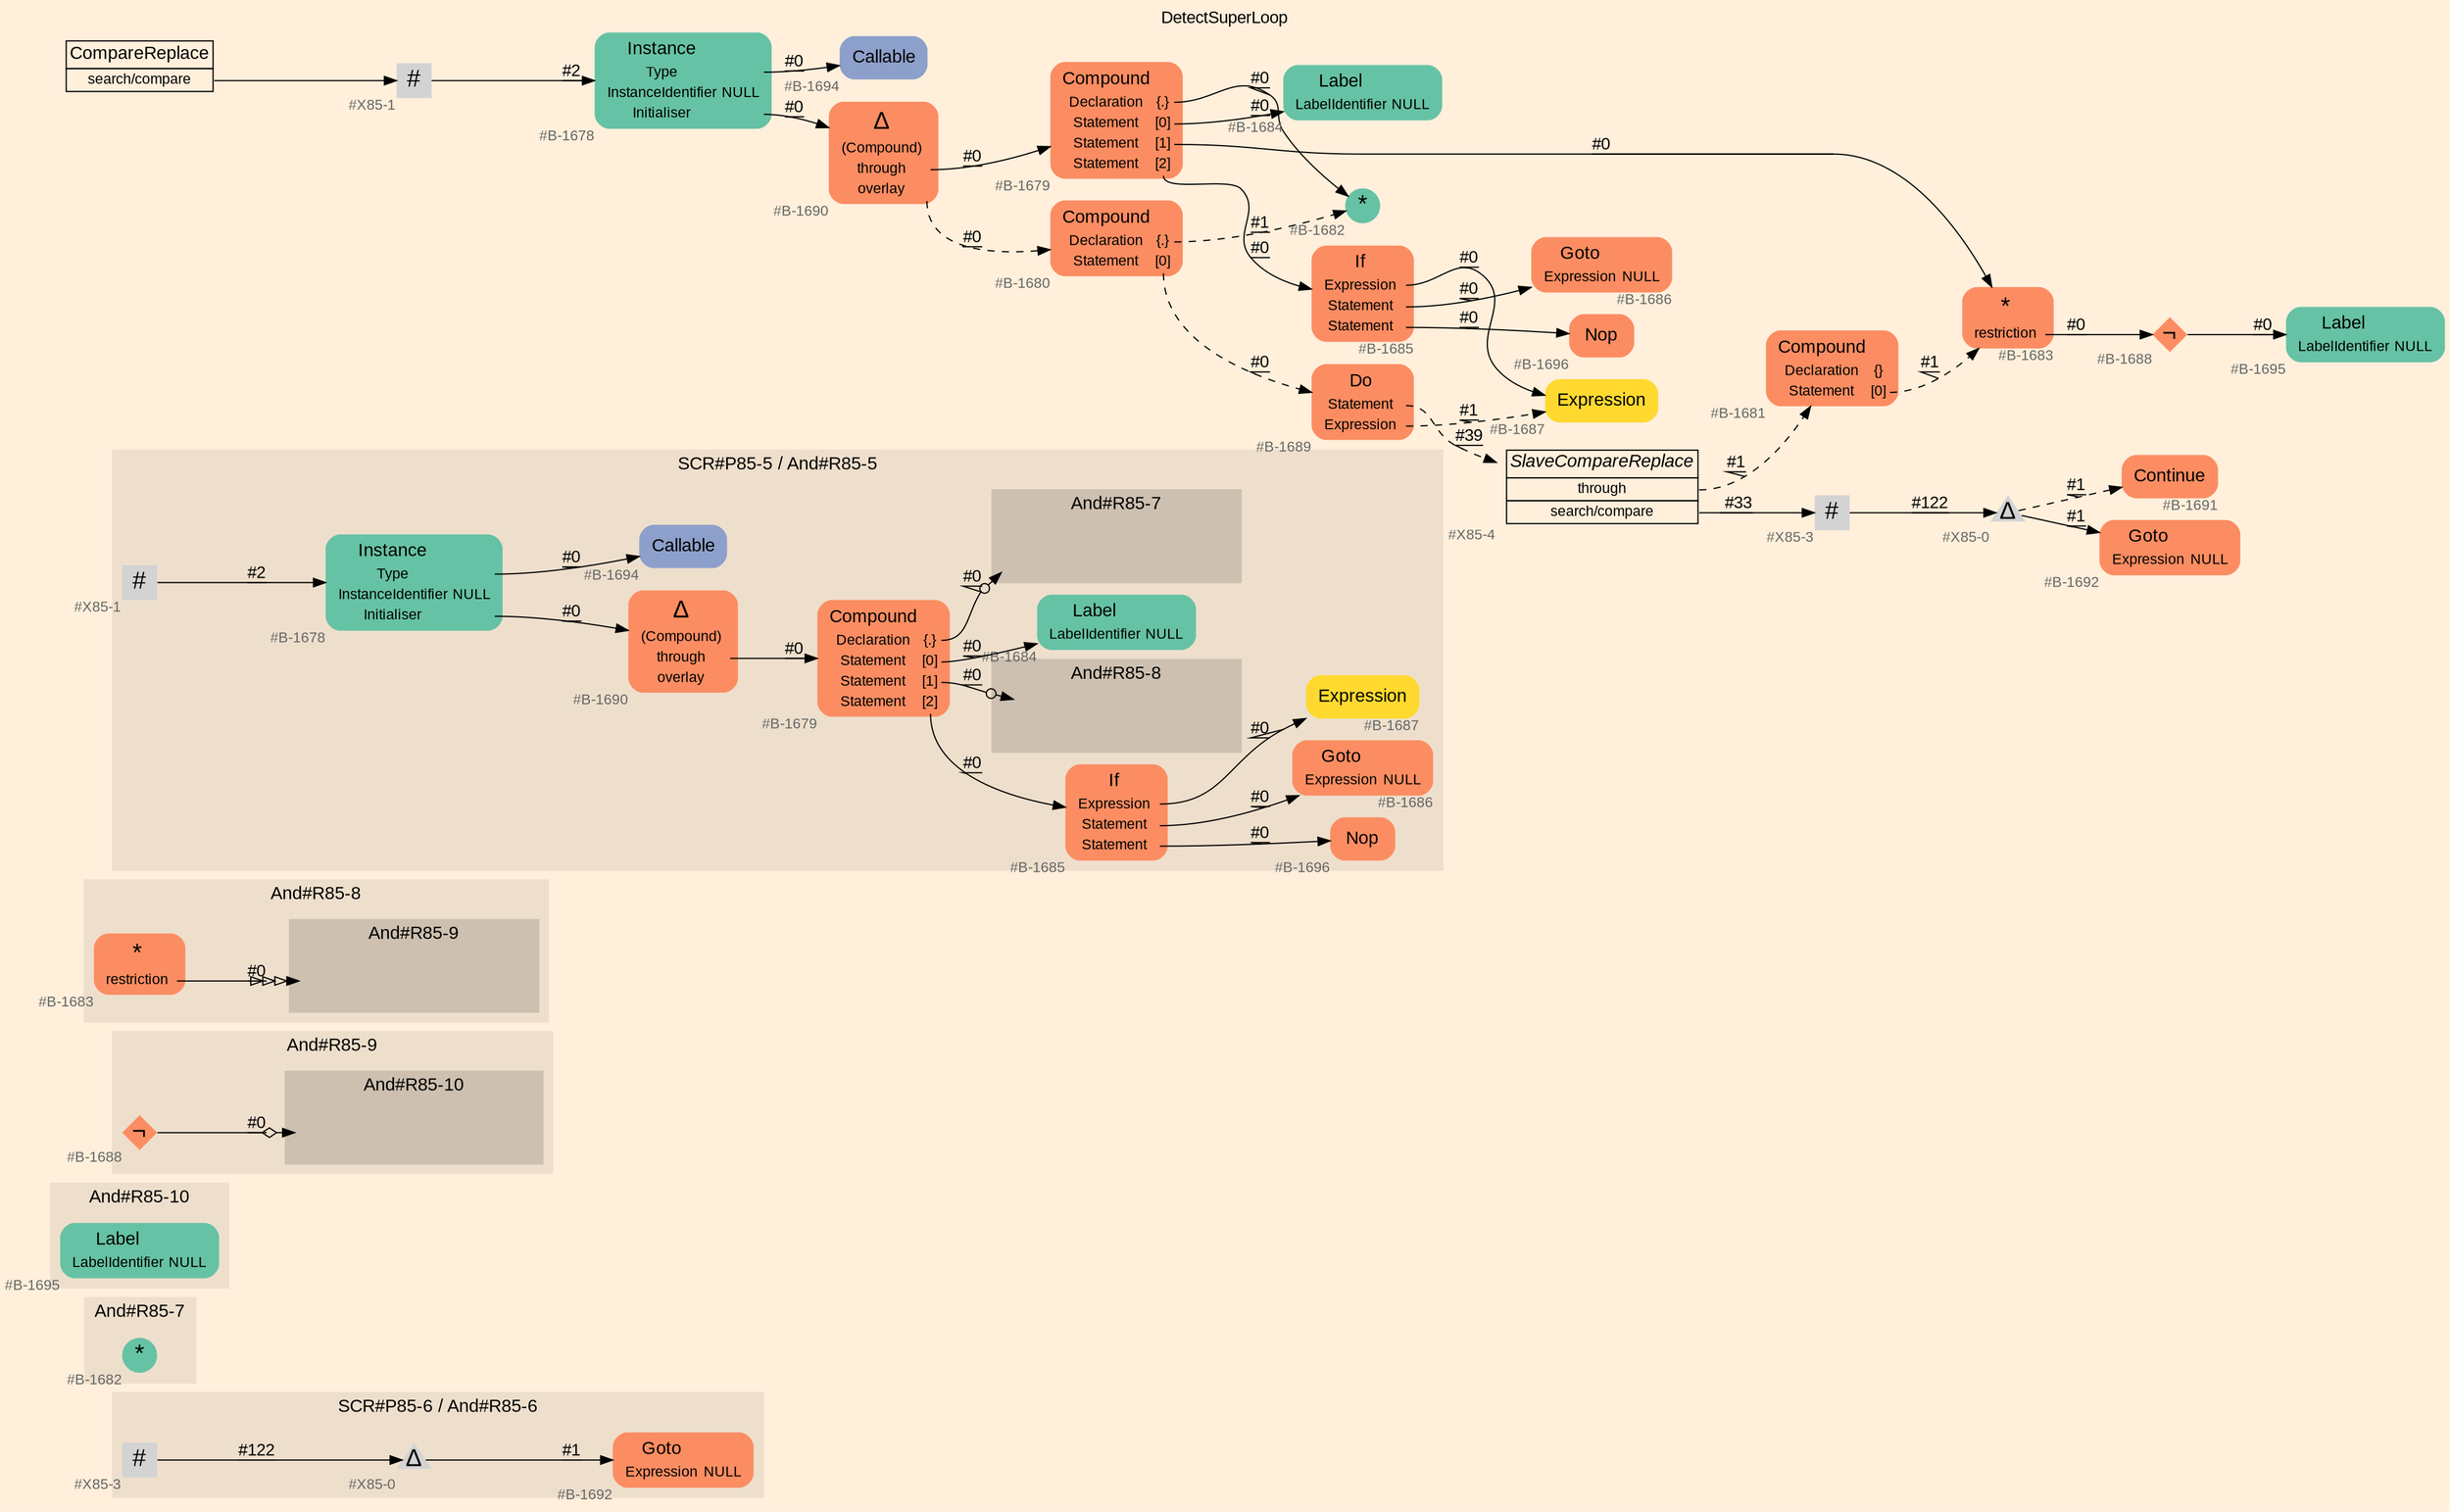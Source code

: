 digraph "DetectSuperLoop" {
label = "DetectSuperLoop"
labelloc = t
graph [
    rankdir = "LR"
    ranksep = 0.3
    bgcolor = antiquewhite1
    color = black
    fontcolor = black
    fontname = "Arial"
];
node [
    fontname = "Arial"
];
edge [
    fontname = "Arial"
];

// -------------------- figure And#R85-6 --------------------
// -------- region And#R85-6 ----------
subgraph "clusterAnd#R85-6" {
    label = "SCR#P85-6 / And#R85-6"
    style = "filled"
    color = antiquewhite2
    fontsize = "15"
    // -------- block And#R85-6/#X85-3 ----------
    "And#R85-6/#X85-3" [
        xlabel = "#X85-3"
        fontsize = "12"
        fontcolor = grey40
        shape = "square"
        label = <<FONT COLOR="black" POINT-SIZE="20">#</FONT>>
        style = "filled"
        penwidth = 0.0
        fixedsize = true
        width = 0.4
        height = 0.4
    ];
    
    // -------- block And#R85-6/#B-1692 ----------
    "And#R85-6/#B-1692" [
        fillcolor = "/set28/2"
        xlabel = "#B-1692"
        fontsize = "12"
        fontcolor = grey40
        shape = "plaintext"
        label = <<TABLE BORDER="0" CELLBORDER="0" CELLSPACING="0">
         <TR><TD><FONT COLOR="black" POINT-SIZE="15">Goto</FONT></TD></TR>
         <TR><TD><FONT COLOR="black" POINT-SIZE="12">Expression</FONT></TD><TD PORT="port0"><FONT COLOR="black" POINT-SIZE="12">NULL</FONT></TD></TR>
        </TABLE>>
        style = "rounded,filled"
    ];
    
    // -------- block And#R85-6/#X85-0 ----------
    "And#R85-6/#X85-0" [
        xlabel = "#X85-0"
        fontsize = "12"
        fontcolor = grey40
        shape = "triangle"
        label = <<FONT COLOR="black" POINT-SIZE="20">Δ</FONT>>
        style = "filled"
        penwidth = 0.0
        fixedsize = true
        width = 0.4
        height = 0.4
    ];
    
}

"And#R85-6/#X85-3" -> "And#R85-6/#X85-0" [
    label = "#122"
    decorate = true
    color = black
    fontcolor = black
];

"And#R85-6/#X85-0" -> "And#R85-6/#B-1692" [
    label = "#1"
    decorate = true
    color = black
    fontcolor = black
];


// -------------------- figure And#R85-7 --------------------
// -------- region And#R85-7 ----------
subgraph "clusterAnd#R85-7" {
    label = "And#R85-7"
    style = "filled"
    color = antiquewhite2
    fontsize = "15"
    // -------- block And#R85-7/#B-1682 ----------
    "And#R85-7/#B-1682" [
        fillcolor = "/set28/1"
        xlabel = "#B-1682"
        fontsize = "12"
        fontcolor = grey40
        shape = "circle"
        label = <<FONT COLOR="black" POINT-SIZE="20">*</FONT>>
        style = "filled"
        penwidth = 0.0
        fixedsize = true
        width = 0.4
        height = 0.4
    ];
    
}


// -------------------- figure And#R85-10 --------------------
// -------- region And#R85-10 ----------
subgraph "clusterAnd#R85-10" {
    label = "And#R85-10"
    style = "filled"
    color = antiquewhite2
    fontsize = "15"
    // -------- block And#R85-10/#B-1695 ----------
    "And#R85-10/#B-1695" [
        fillcolor = "/set28/1"
        xlabel = "#B-1695"
        fontsize = "12"
        fontcolor = grey40
        shape = "plaintext"
        label = <<TABLE BORDER="0" CELLBORDER="0" CELLSPACING="0">
         <TR><TD><FONT COLOR="black" POINT-SIZE="15">Label</FONT></TD></TR>
         <TR><TD><FONT COLOR="black" POINT-SIZE="12">LabelIdentifier</FONT></TD><TD PORT="port0"><FONT COLOR="black" POINT-SIZE="12">NULL</FONT></TD></TR>
        </TABLE>>
        style = "rounded,filled"
    ];
    
}


// -------------------- figure And#R85-9 --------------------
// -------- region And#R85-9 ----------
subgraph "clusterAnd#R85-9" {
    label = "And#R85-9"
    style = "filled"
    color = antiquewhite2
    fontsize = "15"
    // -------- block And#R85-9/#B-1688 ----------
    "And#R85-9/#B-1688" [
        fillcolor = "/set28/2"
        xlabel = "#B-1688"
        fontsize = "12"
        fontcolor = grey40
        shape = "diamond"
        label = <<FONT COLOR="black" POINT-SIZE="20">¬</FONT>>
        style = "filled"
        penwidth = 0.0
        fixedsize = true
        width = 0.4
        height = 0.4
    ];
    
    // -------- region And#R85-9/And#R85-10 ----------
    subgraph "clusterAnd#R85-9/And#R85-10" {
        label = "And#R85-10"
        style = "filled"
        color = antiquewhite3
        fontsize = "15"
        // -------- block And#R85-9/And#R85-10/#B-1695 ----------
        "And#R85-9/And#R85-10/#B-1695" [
            fillcolor = "/set28/1"
            xlabel = "#B-1695"
            fontsize = "12"
            fontcolor = grey40
            shape = "none"
            style = "invisible"
        ];
        
    }
    
}

"And#R85-9/#B-1688" -> "And#R85-9/And#R85-10/#B-1695" [
    arrowhead="normalnoneodiamond"
    label = "#0"
    decorate = true
    color = black
    fontcolor = black
];


// -------------------- figure And#R85-8 --------------------
// -------- region And#R85-8 ----------
subgraph "clusterAnd#R85-8" {
    label = "And#R85-8"
    style = "filled"
    color = antiquewhite2
    fontsize = "15"
    // -------- block And#R85-8/#B-1683 ----------
    "And#R85-8/#B-1683" [
        fillcolor = "/set28/2"
        xlabel = "#B-1683"
        fontsize = "12"
        fontcolor = grey40
        shape = "plaintext"
        label = <<TABLE BORDER="0" CELLBORDER="0" CELLSPACING="0">
         <TR><TD><FONT COLOR="black" POINT-SIZE="20">*</FONT></TD></TR>
         <TR><TD><FONT COLOR="black" POINT-SIZE="12">restriction</FONT></TD><TD PORT="port0"></TD></TR>
        </TABLE>>
        style = "rounded,filled"
    ];
    
    // -------- region And#R85-8/And#R85-9 ----------
    subgraph "clusterAnd#R85-8/And#R85-9" {
        label = "And#R85-9"
        style = "filled"
        color = antiquewhite3
        fontsize = "15"
        // -------- block And#R85-8/And#R85-9/#B-1688 ----------
        "And#R85-8/And#R85-9/#B-1688" [
            fillcolor = "/set28/2"
            xlabel = "#B-1688"
            fontsize = "12"
            fontcolor = grey40
            shape = "none"
            style = "invisible"
        ];
        
    }
    
}

"And#R85-8/#B-1683":port0 -> "And#R85-8/And#R85-9/#B-1688" [
    arrowhead="normalonormalonormalonormal"
    label = "#0"
    decorate = true
    color = black
    fontcolor = black
];


// -------------------- figure And#R85-5 --------------------
// -------- region And#R85-5 ----------
subgraph "clusterAnd#R85-5" {
    label = "SCR#P85-5 / And#R85-5"
    style = "filled"
    color = antiquewhite2
    fontsize = "15"
    // -------- block And#R85-5/#B-1685 ----------
    "And#R85-5/#B-1685" [
        fillcolor = "/set28/2"
        xlabel = "#B-1685"
        fontsize = "12"
        fontcolor = grey40
        shape = "plaintext"
        label = <<TABLE BORDER="0" CELLBORDER="0" CELLSPACING="0">
         <TR><TD><FONT COLOR="black" POINT-SIZE="15">If</FONT></TD></TR>
         <TR><TD><FONT COLOR="black" POINT-SIZE="12">Expression</FONT></TD><TD PORT="port0"></TD></TR>
         <TR><TD><FONT COLOR="black" POINT-SIZE="12">Statement</FONT></TD><TD PORT="port1"></TD></TR>
         <TR><TD><FONT COLOR="black" POINT-SIZE="12">Statement</FONT></TD><TD PORT="port2"></TD></TR>
        </TABLE>>
        style = "rounded,filled"
    ];
    
    // -------- block And#R85-5/#B-1696 ----------
    "And#R85-5/#B-1696" [
        fillcolor = "/set28/2"
        xlabel = "#B-1696"
        fontsize = "12"
        fontcolor = grey40
        shape = "plaintext"
        label = <<TABLE BORDER="0" CELLBORDER="0" CELLSPACING="0">
         <TR><TD><FONT COLOR="black" POINT-SIZE="15">Nop</FONT></TD></TR>
        </TABLE>>
        style = "rounded,filled"
    ];
    
    // -------- block And#R85-5/#B-1686 ----------
    "And#R85-5/#B-1686" [
        fillcolor = "/set28/2"
        xlabel = "#B-1686"
        fontsize = "12"
        fontcolor = grey40
        shape = "plaintext"
        label = <<TABLE BORDER="0" CELLBORDER="0" CELLSPACING="0">
         <TR><TD><FONT COLOR="black" POINT-SIZE="15">Goto</FONT></TD></TR>
         <TR><TD><FONT COLOR="black" POINT-SIZE="12">Expression</FONT></TD><TD PORT="port0"><FONT COLOR="black" POINT-SIZE="12">NULL</FONT></TD></TR>
        </TABLE>>
        style = "rounded,filled"
    ];
    
    // -------- block And#R85-5/#B-1679 ----------
    "And#R85-5/#B-1679" [
        fillcolor = "/set28/2"
        xlabel = "#B-1679"
        fontsize = "12"
        fontcolor = grey40
        shape = "plaintext"
        label = <<TABLE BORDER="0" CELLBORDER="0" CELLSPACING="0">
         <TR><TD><FONT COLOR="black" POINT-SIZE="15">Compound</FONT></TD></TR>
         <TR><TD><FONT COLOR="black" POINT-SIZE="12">Declaration</FONT></TD><TD PORT="port0"><FONT COLOR="black" POINT-SIZE="12">{.}</FONT></TD></TR>
         <TR><TD><FONT COLOR="black" POINT-SIZE="12">Statement</FONT></TD><TD PORT="port1"><FONT COLOR="black" POINT-SIZE="12">[0]</FONT></TD></TR>
         <TR><TD><FONT COLOR="black" POINT-SIZE="12">Statement</FONT></TD><TD PORT="port2"><FONT COLOR="black" POINT-SIZE="12">[1]</FONT></TD></TR>
         <TR><TD><FONT COLOR="black" POINT-SIZE="12">Statement</FONT></TD><TD PORT="port3"><FONT COLOR="black" POINT-SIZE="12">[2]</FONT></TD></TR>
        </TABLE>>
        style = "rounded,filled"
    ];
    
    // -------- block And#R85-5/#B-1690 ----------
    "And#R85-5/#B-1690" [
        fillcolor = "/set28/2"
        xlabel = "#B-1690"
        fontsize = "12"
        fontcolor = grey40
        shape = "plaintext"
        label = <<TABLE BORDER="0" CELLBORDER="0" CELLSPACING="0">
         <TR><TD><FONT COLOR="black" POINT-SIZE="20">Δ</FONT></TD></TR>
         <TR><TD><FONT COLOR="black" POINT-SIZE="12">(Compound)</FONT></TD><TD PORT="port0"></TD></TR>
         <TR><TD><FONT COLOR="black" POINT-SIZE="12">through</FONT></TD><TD PORT="port1"></TD></TR>
         <TR><TD><FONT COLOR="black" POINT-SIZE="12">overlay</FONT></TD><TD PORT="port2"></TD></TR>
        </TABLE>>
        style = "rounded,filled"
    ];
    
    // -------- block And#R85-5/#B-1684 ----------
    "And#R85-5/#B-1684" [
        fillcolor = "/set28/1"
        xlabel = "#B-1684"
        fontsize = "12"
        fontcolor = grey40
        shape = "plaintext"
        label = <<TABLE BORDER="0" CELLBORDER="0" CELLSPACING="0">
         <TR><TD><FONT COLOR="black" POINT-SIZE="15">Label</FONT></TD></TR>
         <TR><TD><FONT COLOR="black" POINT-SIZE="12">LabelIdentifier</FONT></TD><TD PORT="port0"><FONT COLOR="black" POINT-SIZE="12">NULL</FONT></TD></TR>
        </TABLE>>
        style = "rounded,filled"
    ];
    
    // -------- block And#R85-5/#B-1694 ----------
    "And#R85-5/#B-1694" [
        fillcolor = "/set28/3"
        xlabel = "#B-1694"
        fontsize = "12"
        fontcolor = grey40
        shape = "plaintext"
        label = <<TABLE BORDER="0" CELLBORDER="0" CELLSPACING="0">
         <TR><TD><FONT COLOR="black" POINT-SIZE="15">Callable</FONT></TD></TR>
        </TABLE>>
        style = "rounded,filled"
    ];
    
    // -------- block And#R85-5/#B-1687 ----------
    "And#R85-5/#B-1687" [
        fillcolor = "/set28/6"
        xlabel = "#B-1687"
        fontsize = "12"
        fontcolor = grey40
        shape = "plaintext"
        label = <<TABLE BORDER="0" CELLBORDER="0" CELLSPACING="0">
         <TR><TD><FONT COLOR="black" POINT-SIZE="15">Expression</FONT></TD></TR>
        </TABLE>>
        style = "rounded,filled"
    ];
    
    // -------- block And#R85-5/#X85-1 ----------
    "And#R85-5/#X85-1" [
        xlabel = "#X85-1"
        fontsize = "12"
        fontcolor = grey40
        shape = "square"
        label = <<FONT COLOR="black" POINT-SIZE="20">#</FONT>>
        style = "filled"
        penwidth = 0.0
        fixedsize = true
        width = 0.4
        height = 0.4
    ];
    
    // -------- block And#R85-5/#B-1678 ----------
    "And#R85-5/#B-1678" [
        fillcolor = "/set28/1"
        xlabel = "#B-1678"
        fontsize = "12"
        fontcolor = grey40
        shape = "plaintext"
        label = <<TABLE BORDER="0" CELLBORDER="0" CELLSPACING="0">
         <TR><TD><FONT COLOR="black" POINT-SIZE="15">Instance</FONT></TD></TR>
         <TR><TD><FONT COLOR="black" POINT-SIZE="12">Type</FONT></TD><TD PORT="port0"></TD></TR>
         <TR><TD><FONT COLOR="black" POINT-SIZE="12">InstanceIdentifier</FONT></TD><TD PORT="port1"><FONT COLOR="black" POINT-SIZE="12">NULL</FONT></TD></TR>
         <TR><TD><FONT COLOR="black" POINT-SIZE="12">Initialiser</FONT></TD><TD PORT="port2"></TD></TR>
        </TABLE>>
        style = "rounded,filled"
    ];
    
    // -------- region And#R85-5/And#R85-7 ----------
    subgraph "clusterAnd#R85-5/And#R85-7" {
        label = "And#R85-7"
        style = "filled"
        color = antiquewhite3
        fontsize = "15"
        // -------- block And#R85-5/And#R85-7/#B-1682 ----------
        "And#R85-5/And#R85-7/#B-1682" [
            fillcolor = "/set28/1"
            xlabel = "#B-1682"
            fontsize = "12"
            fontcolor = grey40
            shape = "none"
            style = "invisible"
        ];
        
    }
    
    // -------- region And#R85-5/And#R85-8 ----------
    subgraph "clusterAnd#R85-5/And#R85-8" {
        label = "And#R85-8"
        style = "filled"
        color = antiquewhite3
        fontsize = "15"
        // -------- block And#R85-5/And#R85-8/#B-1683 ----------
        "And#R85-5/And#R85-8/#B-1683" [
            fillcolor = "/set28/2"
            xlabel = "#B-1683"
            fontsize = "12"
            fontcolor = grey40
            shape = "none"
            style = "invisible"
        ];
        
    }
    
}

"And#R85-5/#B-1685":port0 -> "And#R85-5/#B-1687" [
    label = "#0"
    decorate = true
    color = black
    fontcolor = black
];

"And#R85-5/#B-1685":port1 -> "And#R85-5/#B-1686" [
    label = "#0"
    decorate = true
    color = black
    fontcolor = black
];

"And#R85-5/#B-1685":port2 -> "And#R85-5/#B-1696" [
    label = "#0"
    decorate = true
    color = black
    fontcolor = black
];

"And#R85-5/#B-1679":port0 -> "And#R85-5/And#R85-7/#B-1682" [
    arrowhead="normalnoneodot"
    label = "#0"
    decorate = true
    color = black
    fontcolor = black
];

"And#R85-5/#B-1679":port1 -> "And#R85-5/#B-1684" [
    label = "#0"
    decorate = true
    color = black
    fontcolor = black
];

"And#R85-5/#B-1679":port2 -> "And#R85-5/And#R85-8/#B-1683" [
    arrowhead="normalnoneodot"
    label = "#0"
    decorate = true
    color = black
    fontcolor = black
];

"And#R85-5/#B-1679":port3 -> "And#R85-5/#B-1685" [
    label = "#0"
    decorate = true
    color = black
    fontcolor = black
];

"And#R85-5/#B-1690":port1 -> "And#R85-5/#B-1679" [
    label = "#0"
    decorate = true
    color = black
    fontcolor = black
];

"And#R85-5/#X85-1" -> "And#R85-5/#B-1678" [
    label = "#2"
    decorate = true
    color = black
    fontcolor = black
];

"And#R85-5/#B-1678":port0 -> "And#R85-5/#B-1694" [
    label = "#0"
    decorate = true
    color = black
    fontcolor = black
];

"And#R85-5/#B-1678":port2 -> "And#R85-5/#B-1690" [
    label = "#0"
    decorate = true
    color = black
    fontcolor = black
];


// -------------------- transformation figure --------------------
// -------- block CR#X85-2 ----------
"CR#X85-2" [
    fillcolor = antiquewhite1
    fontsize = "12"
    fontcolor = grey40
    shape = "plaintext"
    label = <<TABLE BORDER="0" CELLBORDER="1" CELLSPACING="0">
     <TR><TD><FONT COLOR="black" POINT-SIZE="15">CompareReplace</FONT></TD></TR>
     <TR><TD PORT="port0"><FONT COLOR="black" POINT-SIZE="12">search/compare</FONT></TD></TR>
    </TABLE>>
    style = "filled"
    color = black
];

// -------- block #X85-1 ----------
"#X85-1" [
    xlabel = "#X85-1"
    fontsize = "12"
    fontcolor = grey40
    shape = "square"
    label = <<FONT COLOR="black" POINT-SIZE="20">#</FONT>>
    style = "filled"
    penwidth = 0.0
    fixedsize = true
    width = 0.4
    height = 0.4
];

// -------- block #B-1678 ----------
"#B-1678" [
    fillcolor = "/set28/1"
    xlabel = "#B-1678"
    fontsize = "12"
    fontcolor = grey40
    shape = "plaintext"
    label = <<TABLE BORDER="0" CELLBORDER="0" CELLSPACING="0">
     <TR><TD><FONT COLOR="black" POINT-SIZE="15">Instance</FONT></TD></TR>
     <TR><TD><FONT COLOR="black" POINT-SIZE="12">Type</FONT></TD><TD PORT="port0"></TD></TR>
     <TR><TD><FONT COLOR="black" POINT-SIZE="12">InstanceIdentifier</FONT></TD><TD PORT="port1"><FONT COLOR="black" POINT-SIZE="12">NULL</FONT></TD></TR>
     <TR><TD><FONT COLOR="black" POINT-SIZE="12">Initialiser</FONT></TD><TD PORT="port2"></TD></TR>
    </TABLE>>
    style = "rounded,filled"
];

// -------- block #B-1694 ----------
"#B-1694" [
    fillcolor = "/set28/3"
    xlabel = "#B-1694"
    fontsize = "12"
    fontcolor = grey40
    shape = "plaintext"
    label = <<TABLE BORDER="0" CELLBORDER="0" CELLSPACING="0">
     <TR><TD><FONT COLOR="black" POINT-SIZE="15">Callable</FONT></TD></TR>
    </TABLE>>
    style = "rounded,filled"
];

// -------- block #B-1690 ----------
"#B-1690" [
    fillcolor = "/set28/2"
    xlabel = "#B-1690"
    fontsize = "12"
    fontcolor = grey40
    shape = "plaintext"
    label = <<TABLE BORDER="0" CELLBORDER="0" CELLSPACING="0">
     <TR><TD><FONT COLOR="black" POINT-SIZE="20">Δ</FONT></TD></TR>
     <TR><TD><FONT COLOR="black" POINT-SIZE="12">(Compound)</FONT></TD><TD PORT="port0"></TD></TR>
     <TR><TD><FONT COLOR="black" POINT-SIZE="12">through</FONT></TD><TD PORT="port1"></TD></TR>
     <TR><TD><FONT COLOR="black" POINT-SIZE="12">overlay</FONT></TD><TD PORT="port2"></TD></TR>
    </TABLE>>
    style = "rounded,filled"
];

// -------- block #B-1679 ----------
"#B-1679" [
    fillcolor = "/set28/2"
    xlabel = "#B-1679"
    fontsize = "12"
    fontcolor = grey40
    shape = "plaintext"
    label = <<TABLE BORDER="0" CELLBORDER="0" CELLSPACING="0">
     <TR><TD><FONT COLOR="black" POINT-SIZE="15">Compound</FONT></TD></TR>
     <TR><TD><FONT COLOR="black" POINT-SIZE="12">Declaration</FONT></TD><TD PORT="port0"><FONT COLOR="black" POINT-SIZE="12">{.}</FONT></TD></TR>
     <TR><TD><FONT COLOR="black" POINT-SIZE="12">Statement</FONT></TD><TD PORT="port1"><FONT COLOR="black" POINT-SIZE="12">[0]</FONT></TD></TR>
     <TR><TD><FONT COLOR="black" POINT-SIZE="12">Statement</FONT></TD><TD PORT="port2"><FONT COLOR="black" POINT-SIZE="12">[1]</FONT></TD></TR>
     <TR><TD><FONT COLOR="black" POINT-SIZE="12">Statement</FONT></TD><TD PORT="port3"><FONT COLOR="black" POINT-SIZE="12">[2]</FONT></TD></TR>
    </TABLE>>
    style = "rounded,filled"
];

// -------- block #B-1682 ----------
"#B-1682" [
    fillcolor = "/set28/1"
    xlabel = "#B-1682"
    fontsize = "12"
    fontcolor = grey40
    shape = "circle"
    label = <<FONT COLOR="black" POINT-SIZE="20">*</FONT>>
    style = "filled"
    penwidth = 0.0
    fixedsize = true
    width = 0.4
    height = 0.4
];

// -------- block #B-1684 ----------
"#B-1684" [
    fillcolor = "/set28/1"
    xlabel = "#B-1684"
    fontsize = "12"
    fontcolor = grey40
    shape = "plaintext"
    label = <<TABLE BORDER="0" CELLBORDER="0" CELLSPACING="0">
     <TR><TD><FONT COLOR="black" POINT-SIZE="15">Label</FONT></TD></TR>
     <TR><TD><FONT COLOR="black" POINT-SIZE="12">LabelIdentifier</FONT></TD><TD PORT="port0"><FONT COLOR="black" POINT-SIZE="12">NULL</FONT></TD></TR>
    </TABLE>>
    style = "rounded,filled"
];

// -------- block #B-1683 ----------
"#B-1683" [
    fillcolor = "/set28/2"
    xlabel = "#B-1683"
    fontsize = "12"
    fontcolor = grey40
    shape = "plaintext"
    label = <<TABLE BORDER="0" CELLBORDER="0" CELLSPACING="0">
     <TR><TD><FONT COLOR="black" POINT-SIZE="20">*</FONT></TD></TR>
     <TR><TD><FONT COLOR="black" POINT-SIZE="12">restriction</FONT></TD><TD PORT="port0"></TD></TR>
    </TABLE>>
    style = "rounded,filled"
];

// -------- block #B-1688 ----------
"#B-1688" [
    fillcolor = "/set28/2"
    xlabel = "#B-1688"
    fontsize = "12"
    fontcolor = grey40
    shape = "diamond"
    label = <<FONT COLOR="black" POINT-SIZE="20">¬</FONT>>
    style = "filled"
    penwidth = 0.0
    fixedsize = true
    width = 0.4
    height = 0.4
];

// -------- block #B-1695 ----------
"#B-1695" [
    fillcolor = "/set28/1"
    xlabel = "#B-1695"
    fontsize = "12"
    fontcolor = grey40
    shape = "plaintext"
    label = <<TABLE BORDER="0" CELLBORDER="0" CELLSPACING="0">
     <TR><TD><FONT COLOR="black" POINT-SIZE="15">Label</FONT></TD></TR>
     <TR><TD><FONT COLOR="black" POINT-SIZE="12">LabelIdentifier</FONT></TD><TD PORT="port0"><FONT COLOR="black" POINT-SIZE="12">NULL</FONT></TD></TR>
    </TABLE>>
    style = "rounded,filled"
];

// -------- block #B-1685 ----------
"#B-1685" [
    fillcolor = "/set28/2"
    xlabel = "#B-1685"
    fontsize = "12"
    fontcolor = grey40
    shape = "plaintext"
    label = <<TABLE BORDER="0" CELLBORDER="0" CELLSPACING="0">
     <TR><TD><FONT COLOR="black" POINT-SIZE="15">If</FONT></TD></TR>
     <TR><TD><FONT COLOR="black" POINT-SIZE="12">Expression</FONT></TD><TD PORT="port0"></TD></TR>
     <TR><TD><FONT COLOR="black" POINT-SIZE="12">Statement</FONT></TD><TD PORT="port1"></TD></TR>
     <TR><TD><FONT COLOR="black" POINT-SIZE="12">Statement</FONT></TD><TD PORT="port2"></TD></TR>
    </TABLE>>
    style = "rounded,filled"
];

// -------- block #B-1687 ----------
"#B-1687" [
    fillcolor = "/set28/6"
    xlabel = "#B-1687"
    fontsize = "12"
    fontcolor = grey40
    shape = "plaintext"
    label = <<TABLE BORDER="0" CELLBORDER="0" CELLSPACING="0">
     <TR><TD><FONT COLOR="black" POINT-SIZE="15">Expression</FONT></TD></TR>
    </TABLE>>
    style = "rounded,filled"
];

// -------- block #B-1686 ----------
"#B-1686" [
    fillcolor = "/set28/2"
    xlabel = "#B-1686"
    fontsize = "12"
    fontcolor = grey40
    shape = "plaintext"
    label = <<TABLE BORDER="0" CELLBORDER="0" CELLSPACING="0">
     <TR><TD><FONT COLOR="black" POINT-SIZE="15">Goto</FONT></TD></TR>
     <TR><TD><FONT COLOR="black" POINT-SIZE="12">Expression</FONT></TD><TD PORT="port0"><FONT COLOR="black" POINT-SIZE="12">NULL</FONT></TD></TR>
    </TABLE>>
    style = "rounded,filled"
];

// -------- block #B-1696 ----------
"#B-1696" [
    fillcolor = "/set28/2"
    xlabel = "#B-1696"
    fontsize = "12"
    fontcolor = grey40
    shape = "plaintext"
    label = <<TABLE BORDER="0" CELLBORDER="0" CELLSPACING="0">
     <TR><TD><FONT COLOR="black" POINT-SIZE="15">Nop</FONT></TD></TR>
    </TABLE>>
    style = "rounded,filled"
];

// -------- block #B-1680 ----------
"#B-1680" [
    fillcolor = "/set28/2"
    xlabel = "#B-1680"
    fontsize = "12"
    fontcolor = grey40
    shape = "plaintext"
    label = <<TABLE BORDER="0" CELLBORDER="0" CELLSPACING="0">
     <TR><TD><FONT COLOR="black" POINT-SIZE="15">Compound</FONT></TD></TR>
     <TR><TD><FONT COLOR="black" POINT-SIZE="12">Declaration</FONT></TD><TD PORT="port0"><FONT COLOR="black" POINT-SIZE="12">{.}</FONT></TD></TR>
     <TR><TD><FONT COLOR="black" POINT-SIZE="12">Statement</FONT></TD><TD PORT="port1"><FONT COLOR="black" POINT-SIZE="12">[0]</FONT></TD></TR>
    </TABLE>>
    style = "rounded,filled"
];

// -------- block #B-1689 ----------
"#B-1689" [
    fillcolor = "/set28/2"
    xlabel = "#B-1689"
    fontsize = "12"
    fontcolor = grey40
    shape = "plaintext"
    label = <<TABLE BORDER="0" CELLBORDER="0" CELLSPACING="0">
     <TR><TD><FONT COLOR="black" POINT-SIZE="15">Do</FONT></TD></TR>
     <TR><TD><FONT COLOR="black" POINT-SIZE="12">Statement</FONT></TD><TD PORT="port0"></TD></TR>
     <TR><TD><FONT COLOR="black" POINT-SIZE="12">Expression</FONT></TD><TD PORT="port1"></TD></TR>
    </TABLE>>
    style = "rounded,filled"
];

// -------- block #X85-4 ----------
"#X85-4" [
    fillcolor = antiquewhite1
    xlabel = "#X85-4"
    fontsize = "12"
    fontcolor = grey40
    shape = "plaintext"
    label = <<TABLE BORDER="0" CELLBORDER="1" CELLSPACING="0">
     <TR><TD><FONT COLOR="black" POINT-SIZE="15"><I>SlaveCompareReplace</I></FONT></TD></TR>
     <TR><TD PORT="port0"><FONT COLOR="black" POINT-SIZE="12">through</FONT></TD></TR>
     <TR><TD PORT="port1"><FONT COLOR="black" POINT-SIZE="12">search/compare</FONT></TD></TR>
    </TABLE>>
    style = "filled"
    color = black
];

// -------- block #B-1681 ----------
"#B-1681" [
    fillcolor = "/set28/2"
    xlabel = "#B-1681"
    fontsize = "12"
    fontcolor = grey40
    shape = "plaintext"
    label = <<TABLE BORDER="0" CELLBORDER="0" CELLSPACING="0">
     <TR><TD><FONT COLOR="black" POINT-SIZE="15">Compound</FONT></TD></TR>
     <TR><TD><FONT COLOR="black" POINT-SIZE="12">Declaration</FONT></TD><TD PORT="port0"><FONT COLOR="black" POINT-SIZE="12">{}</FONT></TD></TR>
     <TR><TD><FONT COLOR="black" POINT-SIZE="12">Statement</FONT></TD><TD PORT="port1"><FONT COLOR="black" POINT-SIZE="12">[0]</FONT></TD></TR>
    </TABLE>>
    style = "rounded,filled"
];

// -------- block #X85-3 ----------
"#X85-3" [
    xlabel = "#X85-3"
    fontsize = "12"
    fontcolor = grey40
    shape = "square"
    label = <<FONT COLOR="black" POINT-SIZE="20">#</FONT>>
    style = "filled"
    penwidth = 0.0
    fixedsize = true
    width = 0.4
    height = 0.4
];

// -------- block #X85-0 ----------
"#X85-0" [
    xlabel = "#X85-0"
    fontsize = "12"
    fontcolor = grey40
    shape = "triangle"
    label = <<FONT COLOR="black" POINT-SIZE="20">Δ</FONT>>
    style = "filled"
    penwidth = 0.0
    fixedsize = true
    width = 0.4
    height = 0.4
];

// -------- block #B-1692 ----------
"#B-1692" [
    fillcolor = "/set28/2"
    xlabel = "#B-1692"
    fontsize = "12"
    fontcolor = grey40
    shape = "plaintext"
    label = <<TABLE BORDER="0" CELLBORDER="0" CELLSPACING="0">
     <TR><TD><FONT COLOR="black" POINT-SIZE="15">Goto</FONT></TD></TR>
     <TR><TD><FONT COLOR="black" POINT-SIZE="12">Expression</FONT></TD><TD PORT="port0"><FONT COLOR="black" POINT-SIZE="12">NULL</FONT></TD></TR>
    </TABLE>>
    style = "rounded,filled"
];

// -------- block #B-1691 ----------
"#B-1691" [
    fillcolor = "/set28/2"
    xlabel = "#B-1691"
    fontsize = "12"
    fontcolor = grey40
    shape = "plaintext"
    label = <<TABLE BORDER="0" CELLBORDER="0" CELLSPACING="0">
     <TR><TD><FONT COLOR="black" POINT-SIZE="15">Continue</FONT></TD></TR>
    </TABLE>>
    style = "rounded,filled"
];

"CR#X85-2":port0 -> "#X85-1" [
    label = ""
    decorate = true
    color = black
    fontcolor = black
];

"#X85-1" -> "#B-1678" [
    label = "#2"
    decorate = true
    color = black
    fontcolor = black
];

"#B-1678":port0 -> "#B-1694" [
    label = "#0"
    decorate = true
    color = black
    fontcolor = black
];

"#B-1678":port2 -> "#B-1690" [
    label = "#0"
    decorate = true
    color = black
    fontcolor = black
];

"#B-1690":port1 -> "#B-1679" [
    label = "#0"
    decorate = true
    color = black
    fontcolor = black
];

"#B-1690":port2 -> "#B-1680" [
    style="dashed"
    label = "#0"
    decorate = true
    color = black
    fontcolor = black
];

"#B-1679":port0 -> "#B-1682" [
    label = "#0"
    decorate = true
    color = black
    fontcolor = black
];

"#B-1679":port1 -> "#B-1684" [
    label = "#0"
    decorate = true
    color = black
    fontcolor = black
];

"#B-1679":port2 -> "#B-1683" [
    label = "#0"
    decorate = true
    color = black
    fontcolor = black
];

"#B-1679":port3 -> "#B-1685" [
    label = "#0"
    decorate = true
    color = black
    fontcolor = black
];

"#B-1683":port0 -> "#B-1688" [
    label = "#0"
    decorate = true
    color = black
    fontcolor = black
];

"#B-1688" -> "#B-1695" [
    label = "#0"
    decorate = true
    color = black
    fontcolor = black
];

"#B-1685":port0 -> "#B-1687" [
    label = "#0"
    decorate = true
    color = black
    fontcolor = black
];

"#B-1685":port1 -> "#B-1686" [
    label = "#0"
    decorate = true
    color = black
    fontcolor = black
];

"#B-1685":port2 -> "#B-1696" [
    label = "#0"
    decorate = true
    color = black
    fontcolor = black
];

"#B-1680":port0 -> "#B-1682" [
    style="dashed"
    label = "#1"
    decorate = true
    color = black
    fontcolor = black
];

"#B-1680":port1 -> "#B-1689" [
    style="dashed"
    label = "#0"
    decorate = true
    color = black
    fontcolor = black
];

"#B-1689":port0 -> "#X85-4" [
    style="dashed"
    label = "#39"
    decorate = true
    color = black
    fontcolor = black
];

"#B-1689":port1 -> "#B-1687" [
    style="dashed"
    label = "#1"
    decorate = true
    color = black
    fontcolor = black
];

"#X85-4":port0 -> "#B-1681" [
    style="dashed"
    label = "#1"
    decorate = true
    color = black
    fontcolor = black
];

"#X85-4":port1 -> "#X85-3" [
    label = " #33"
    decorate = true
    color = black
    fontcolor = black
];

"#B-1681":port1 -> "#B-1683" [
    style="dashed"
    label = "#1"
    decorate = true
    color = black
    fontcolor = black
];

"#X85-3" -> "#X85-0" [
    label = "#122"
    decorate = true
    color = black
    fontcolor = black
];

"#X85-0" -> "#B-1692" [
    label = "#1"
    decorate = true
    color = black
    fontcolor = black
];

"#X85-0" -> "#B-1691" [
    style="dashed"
    label = "#1"
    decorate = true
    color = black
    fontcolor = black
];


}
